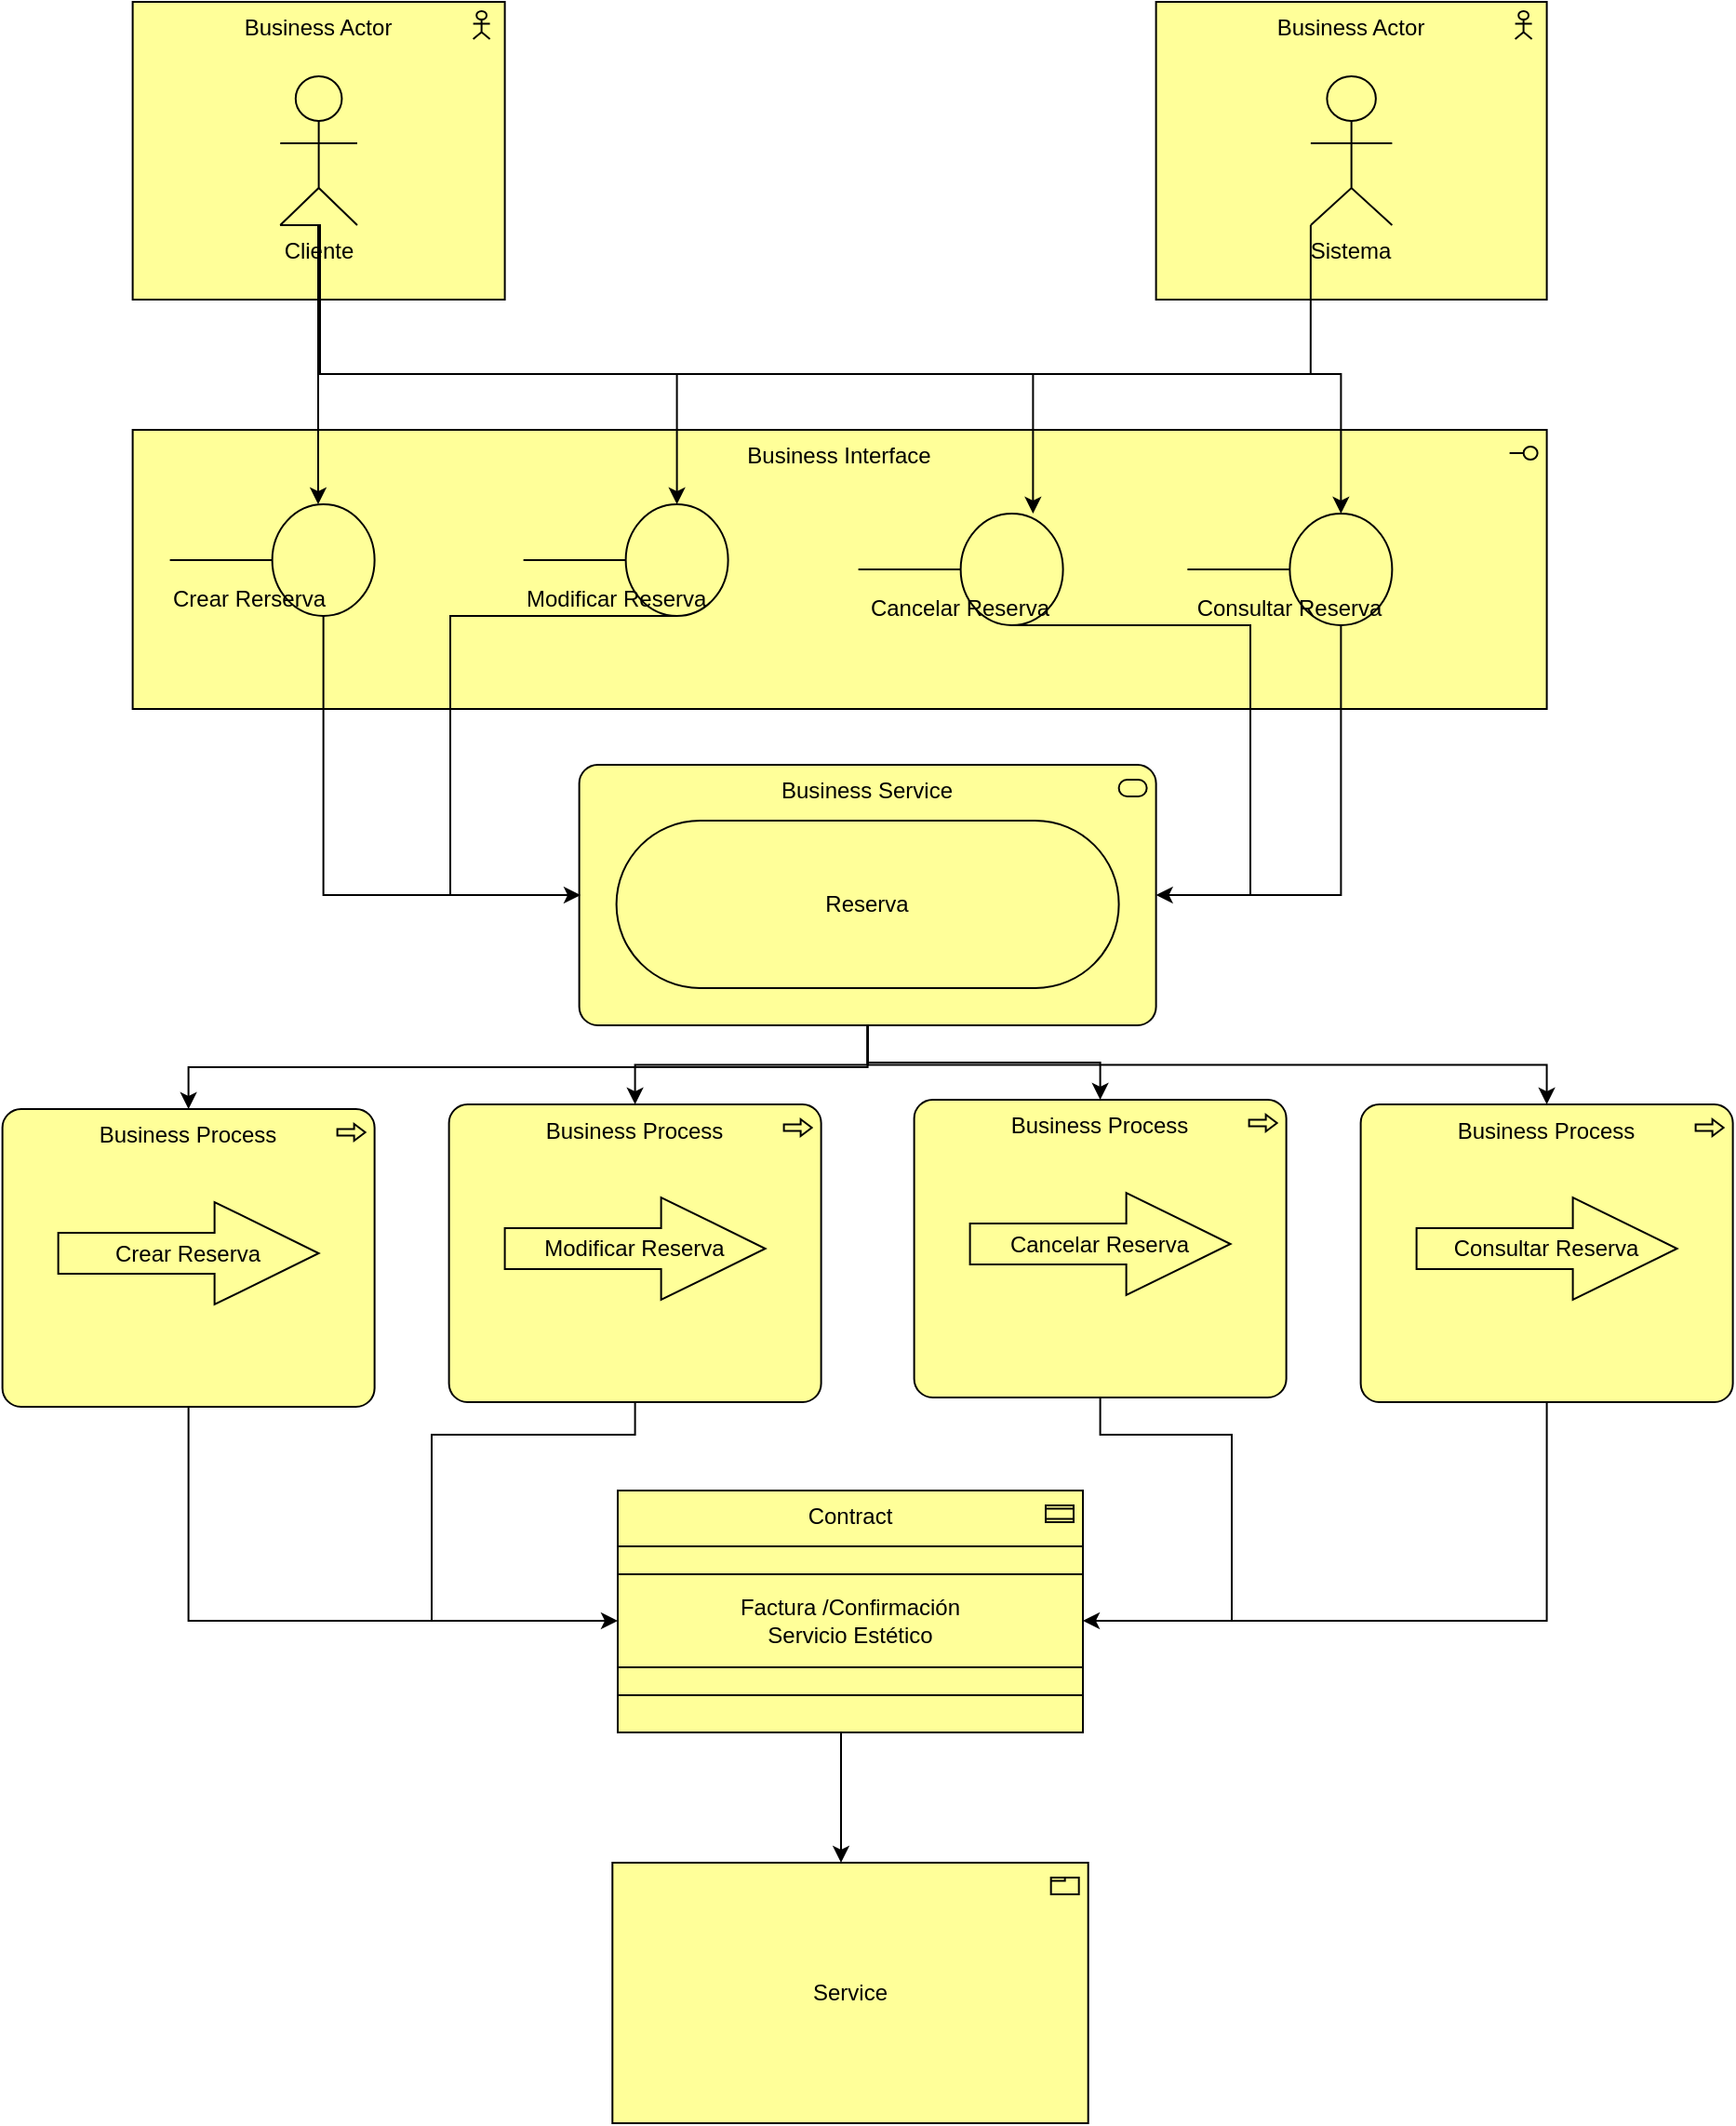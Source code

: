 <mxfile version="24.7.6">
  <diagram name="Página-1" id="e6W-qwOz4ey6J4i3phmj">
    <mxGraphModel dx="1009" dy="542" grid="1" gridSize="10" guides="1" tooltips="1" connect="1" arrows="1" fold="1" page="1" pageScale="1" pageWidth="827" pageHeight="1169" math="0" shadow="0">
      <root>
        <mxCell id="0" />
        <mxCell id="1" parent="0" />
        <mxCell id="VzjEWnb-Xxrdp4hf1GL4-5" value="Business Actor" style="html=1;outlineConnect=0;whiteSpace=wrap;fillColor=#ffff99;shape=mxgraph.archimate3.application;appType=actor;archiType=square;verticalAlign=top;" vertex="1" parent="1">
          <mxGeometry x="669.31" y="10" width="210" height="160" as="geometry" />
        </mxCell>
        <mxCell id="VzjEWnb-Xxrdp4hf1GL4-35" style="edgeStyle=orthogonalEdgeStyle;rounded=0;orthogonalLoop=1;jettySize=auto;html=1;exitX=0;exitY=1;exitDx=0;exitDy=0;exitPerimeter=0;startArrow=none;startFill=0;endArrow=none;endFill=0;" edge="1" parent="1" source="VzjEWnb-Xxrdp4hf1GL4-4">
          <mxGeometry relative="1" as="geometry">
            <mxPoint x="730" y="210" as="targetPoint" />
            <Array as="points">
              <mxPoint x="752" y="210" />
            </Array>
          </mxGeometry>
        </mxCell>
        <mxCell id="VzjEWnb-Xxrdp4hf1GL4-4" value="Sistema" style="html=1;outlineConnect=0;whiteSpace=wrap;fillColor=#ffff99;verticalLabelPosition=bottom;verticalAlign=top;align=center;shape=mxgraph.archimate3.actor;" vertex="1" parent="1">
          <mxGeometry x="752.44" y="50" width="43.75" height="80" as="geometry" />
        </mxCell>
        <mxCell id="VzjEWnb-Xxrdp4hf1GL4-7" value="Business Actor" style="html=1;outlineConnect=0;whiteSpace=wrap;fillColor=#ffff99;shape=mxgraph.archimate3.application;appType=actor;archiType=square;verticalAlign=top;" vertex="1" parent="1">
          <mxGeometry x="119.31" y="10" width="200" height="160" as="geometry" />
        </mxCell>
        <mxCell id="VzjEWnb-Xxrdp4hf1GL4-8" value="Cliente" style="html=1;outlineConnect=0;whiteSpace=wrap;fillColor=#ffff99;verticalLabelPosition=bottom;verticalAlign=top;align=center;shape=mxgraph.archimate3.actor;" vertex="1" parent="1">
          <mxGeometry x="198.62" y="50" width="41.38" height="80" as="geometry" />
        </mxCell>
        <mxCell id="VzjEWnb-Xxrdp4hf1GL4-10" value="Business Interface" style="html=1;outlineConnect=0;whiteSpace=wrap;fillColor=#ffff99;shape=mxgraph.archimate3.application;appType=interface;archiType=square;verticalAlign=top;fontColor=default;" vertex="1" parent="1">
          <mxGeometry x="119.31" y="240" width="760" height="150" as="geometry" />
        </mxCell>
        <mxCell id="VzjEWnb-Xxrdp4hf1GL4-11" value="Crear Rerserva" style="html=1;outlineConnect=0;whiteSpace=wrap;fillColor=#ffff99;shape=mxgraph.archimate3.interface;align=left;verticalAlign=bottom;fontColor=#000000;" vertex="1" parent="1">
          <mxGeometry x="139.31" y="280" width="110" height="60" as="geometry" />
        </mxCell>
        <mxCell id="VzjEWnb-Xxrdp4hf1GL4-37" style="edgeStyle=orthogonalEdgeStyle;rounded=0;orthogonalLoop=1;jettySize=auto;html=1;exitX=0.75;exitY=1;exitDx=0;exitDy=0;exitPerimeter=0;endArrow=none;endFill=0;" edge="1" parent="1" source="VzjEWnb-Xxrdp4hf1GL4-12">
          <mxGeometry relative="1" as="geometry">
            <mxPoint x="720" y="490" as="targetPoint" />
            <Array as="points">
              <mxPoint x="720" y="345" />
            </Array>
          </mxGeometry>
        </mxCell>
        <mxCell id="VzjEWnb-Xxrdp4hf1GL4-12" value="Cancelar Reserva" style="html=1;outlineConnect=0;whiteSpace=wrap;fillColor=#ffff99;shape=mxgraph.archimate3.interface;verticalAlign=bottom;" vertex="1" parent="1">
          <mxGeometry x="509.31" y="285" width="110" height="60" as="geometry" />
        </mxCell>
        <mxCell id="VzjEWnb-Xxrdp4hf1GL4-39" style="edgeStyle=orthogonalEdgeStyle;rounded=0;orthogonalLoop=1;jettySize=auto;html=1;exitX=0.75;exitY=1;exitDx=0;exitDy=0;exitPerimeter=0;endArrow=none;endFill=0;" edge="1" parent="1" source="VzjEWnb-Xxrdp4hf1GL4-13">
          <mxGeometry relative="1" as="geometry">
            <mxPoint x="290" y="490" as="targetPoint" />
            <Array as="points">
              <mxPoint x="290" y="340" />
            </Array>
          </mxGeometry>
        </mxCell>
        <mxCell id="VzjEWnb-Xxrdp4hf1GL4-13" value="Modificar Reserva" style="html=1;outlineConnect=0;whiteSpace=wrap;fillColor=#ffff99;shape=mxgraph.archimate3.interface;align=left;verticalAlign=bottom;" vertex="1" parent="1">
          <mxGeometry x="329.31" y="280" width="110" height="60" as="geometry" />
        </mxCell>
        <mxCell id="VzjEWnb-Xxrdp4hf1GL4-36" style="edgeStyle=orthogonalEdgeStyle;rounded=0;orthogonalLoop=1;jettySize=auto;html=1;exitX=0.75;exitY=1;exitDx=0;exitDy=0;exitPerimeter=0;" edge="1" parent="1" source="VzjEWnb-Xxrdp4hf1GL4-14" target="VzjEWnb-Xxrdp4hf1GL4-15">
          <mxGeometry relative="1" as="geometry">
            <Array as="points">
              <mxPoint x="769" y="490" />
            </Array>
          </mxGeometry>
        </mxCell>
        <mxCell id="VzjEWnb-Xxrdp4hf1GL4-14" value="Consultar Reserva" style="html=1;outlineConnect=0;whiteSpace=wrap;fillColor=#ffff99;shape=mxgraph.archimate3.interface;verticalAlign=bottom;" vertex="1" parent="1">
          <mxGeometry x="686.19" y="285" width="110" height="60" as="geometry" />
        </mxCell>
        <mxCell id="VzjEWnb-Xxrdp4hf1GL4-42" style="edgeStyle=orthogonalEdgeStyle;rounded=0;orthogonalLoop=1;jettySize=auto;html=1;exitX=0.5;exitY=1;exitDx=0;exitDy=0;exitPerimeter=0;" edge="1" parent="1" source="VzjEWnb-Xxrdp4hf1GL4-15" target="VzjEWnb-Xxrdp4hf1GL4-25">
          <mxGeometry relative="1" as="geometry" />
        </mxCell>
        <mxCell id="VzjEWnb-Xxrdp4hf1GL4-43" style="edgeStyle=orthogonalEdgeStyle;rounded=0;orthogonalLoop=1;jettySize=auto;html=1;exitX=0.5;exitY=1;exitDx=0;exitDy=0;exitPerimeter=0;" edge="1" parent="1" source="VzjEWnb-Xxrdp4hf1GL4-15" target="VzjEWnb-Xxrdp4hf1GL4-27">
          <mxGeometry relative="1" as="geometry" />
        </mxCell>
        <mxCell id="VzjEWnb-Xxrdp4hf1GL4-15" value="Business Service" style="html=1;outlineConnect=0;whiteSpace=wrap;fillColor=#ffff99;shape=mxgraph.archimate3.application;appType=serv;archiType=rounded;verticalAlign=top;" vertex="1" parent="1">
          <mxGeometry x="359.31" y="420" width="310" height="140" as="geometry" />
        </mxCell>
        <mxCell id="VzjEWnb-Xxrdp4hf1GL4-18" value="Reserva" style="html=1;outlineConnect=0;whiteSpace=wrap;fillColor=#ffff99;shape=mxgraph.archimate3.service;" vertex="1" parent="1">
          <mxGeometry x="379.31" y="450" width="270" height="90" as="geometry" />
        </mxCell>
        <mxCell id="VzjEWnb-Xxrdp4hf1GL4-50" style="edgeStyle=orthogonalEdgeStyle;rounded=0;orthogonalLoop=1;jettySize=auto;html=1;exitX=0.5;exitY=1;exitDx=0;exitDy=0;exitPerimeter=0;" edge="1" parent="1" source="VzjEWnb-Xxrdp4hf1GL4-19" target="VzjEWnb-Xxrdp4hf1GL4-29">
          <mxGeometry relative="1" as="geometry">
            <Array as="points">
              <mxPoint x="500" y="940" />
            </Array>
          </mxGeometry>
        </mxCell>
        <mxCell id="VzjEWnb-Xxrdp4hf1GL4-19" value="Contract" style="html=1;outlineConnect=0;whiteSpace=wrap;fillColor=#ffff99;shape=mxgraph.archimate3.application;appType=contract;archiType=square;verticalAlign=top;" vertex="1" parent="1">
          <mxGeometry x="380" y="810" width="250" height="130" as="geometry" />
        </mxCell>
        <mxCell id="VzjEWnb-Xxrdp4hf1GL4-20" value="Factura /Confirmación&lt;div&gt;Servicio Estético&lt;/div&gt;" style="html=1;outlineConnect=0;whiteSpace=wrap;fillColor=#ffff99;shape=mxgraph.archimate3.contract;" vertex="1" parent="1">
          <mxGeometry x="380" y="840" width="250" height="80" as="geometry" />
        </mxCell>
        <mxCell id="VzjEWnb-Xxrdp4hf1GL4-21" value="Business Process" style="html=1;outlineConnect=0;whiteSpace=wrap;fillColor=#ffff99;shape=mxgraph.archimate3.application;appType=proc;archiType=rounded;verticalAlign=top;" vertex="1" parent="1">
          <mxGeometry x="49.31" y="605" width="200" height="160" as="geometry" />
        </mxCell>
        <mxCell id="VzjEWnb-Xxrdp4hf1GL4-22" value="Crear Reserva" style="html=1;outlineConnect=0;whiteSpace=wrap;fillColor=#ffff99;shape=mxgraph.archimate3.process;" vertex="1" parent="1">
          <mxGeometry x="79.31" y="655" width="140" height="55" as="geometry" />
        </mxCell>
        <mxCell id="VzjEWnb-Xxrdp4hf1GL4-45" style="edgeStyle=orthogonalEdgeStyle;rounded=0;orthogonalLoop=1;jettySize=auto;html=1;exitX=0.5;exitY=1;exitDx=0;exitDy=0;exitPerimeter=0;endArrow=none;endFill=0;" edge="1" parent="1" source="VzjEWnb-Xxrdp4hf1GL4-23">
          <mxGeometry relative="1" as="geometry">
            <mxPoint x="280" y="880" as="targetPoint" />
            <Array as="points">
              <mxPoint x="389" y="780" />
              <mxPoint x="280" y="780" />
            </Array>
          </mxGeometry>
        </mxCell>
        <mxCell id="VzjEWnb-Xxrdp4hf1GL4-23" value="Business Process" style="html=1;outlineConnect=0;whiteSpace=wrap;fillColor=#ffff99;shape=mxgraph.archimate3.application;appType=proc;archiType=rounded;verticalAlign=top;" vertex="1" parent="1">
          <mxGeometry x="289.31" y="602.5" width="200" height="160" as="geometry" />
        </mxCell>
        <mxCell id="VzjEWnb-Xxrdp4hf1GL4-24" value="Modificar Reserva" style="html=1;outlineConnect=0;whiteSpace=wrap;fillColor=#ffff99;shape=mxgraph.archimate3.process;" vertex="1" parent="1">
          <mxGeometry x="319.31" y="652.5" width="140" height="55" as="geometry" />
        </mxCell>
        <mxCell id="VzjEWnb-Xxrdp4hf1GL4-47" style="edgeStyle=orthogonalEdgeStyle;rounded=0;orthogonalLoop=1;jettySize=auto;html=1;exitX=0.5;exitY=1;exitDx=0;exitDy=0;exitPerimeter=0;endArrow=none;endFill=0;" edge="1" parent="1" source="VzjEWnb-Xxrdp4hf1GL4-25">
          <mxGeometry relative="1" as="geometry">
            <mxPoint x="710" y="880" as="targetPoint" />
            <Array as="points">
              <mxPoint x="639" y="780" />
              <mxPoint x="710" y="780" />
            </Array>
          </mxGeometry>
        </mxCell>
        <mxCell id="VzjEWnb-Xxrdp4hf1GL4-25" value="Business Process" style="html=1;outlineConnect=0;whiteSpace=wrap;fillColor=#ffff99;shape=mxgraph.archimate3.application;appType=proc;archiType=rounded;verticalAlign=top;" vertex="1" parent="1">
          <mxGeometry x="539.31" y="600" width="200" height="160" as="geometry" />
        </mxCell>
        <mxCell id="VzjEWnb-Xxrdp4hf1GL4-26" value="Cancelar Reserva" style="html=1;outlineConnect=0;whiteSpace=wrap;fillColor=#ffff99;shape=mxgraph.archimate3.process;" vertex="1" parent="1">
          <mxGeometry x="569.31" y="650" width="140" height="55" as="geometry" />
        </mxCell>
        <mxCell id="VzjEWnb-Xxrdp4hf1GL4-27" value="Business Process" style="html=1;outlineConnect=0;whiteSpace=wrap;fillColor=#ffff99;shape=mxgraph.archimate3.application;appType=proc;archiType=rounded;verticalAlign=top;" vertex="1" parent="1">
          <mxGeometry x="779.31" y="602.5" width="200" height="160" as="geometry" />
        </mxCell>
        <mxCell id="VzjEWnb-Xxrdp4hf1GL4-28" value="Consultar Reserva" style="html=1;outlineConnect=0;whiteSpace=wrap;fillColor=#ffff99;shape=mxgraph.archimate3.process;" vertex="1" parent="1">
          <mxGeometry x="809.31" y="652.5" width="140" height="55" as="geometry" />
        </mxCell>
        <mxCell id="VzjEWnb-Xxrdp4hf1GL4-29" value="Service" style="html=1;outlineConnect=0;whiteSpace=wrap;fillColor=#ffff99;shape=mxgraph.archimate3.application;appType=product;archiType=square;" vertex="1" parent="1">
          <mxGeometry x="377.15" y="1010" width="255.69" height="140" as="geometry" />
        </mxCell>
        <mxCell id="VzjEWnb-Xxrdp4hf1GL4-30" style="edgeStyle=orthogonalEdgeStyle;rounded=0;orthogonalLoop=1;jettySize=auto;html=1;exitX=0;exitY=1;exitDx=0;exitDy=0;exitPerimeter=0;" edge="1" parent="1" source="VzjEWnb-Xxrdp4hf1GL4-8" target="VzjEWnb-Xxrdp4hf1GL4-11">
          <mxGeometry relative="1" as="geometry">
            <Array as="points">
              <mxPoint x="219" y="130" />
            </Array>
          </mxGeometry>
        </mxCell>
        <mxCell id="VzjEWnb-Xxrdp4hf1GL4-31" style="edgeStyle=orthogonalEdgeStyle;rounded=0;orthogonalLoop=1;jettySize=auto;html=1;exitX=0;exitY=1;exitDx=0;exitDy=0;exitPerimeter=0;entryX=0.75;entryY=0;entryDx=0;entryDy=0;entryPerimeter=0;" edge="1" parent="1" source="VzjEWnb-Xxrdp4hf1GL4-8" target="VzjEWnb-Xxrdp4hf1GL4-13">
          <mxGeometry relative="1" as="geometry">
            <Array as="points">
              <mxPoint x="219" y="130" />
              <mxPoint x="219" y="210" />
              <mxPoint x="412" y="210" />
            </Array>
          </mxGeometry>
        </mxCell>
        <mxCell id="VzjEWnb-Xxrdp4hf1GL4-32" style="edgeStyle=orthogonalEdgeStyle;rounded=0;orthogonalLoop=1;jettySize=auto;html=1;exitX=0;exitY=1;exitDx=0;exitDy=0;exitPerimeter=0;entryX=0.75;entryY=0;entryDx=0;entryDy=0;entryPerimeter=0;" edge="1" parent="1">
          <mxGeometry relative="1" as="geometry">
            <mxPoint x="210.0" y="130" as="sourcePoint" />
            <mxPoint x="603.19" y="285" as="targetPoint" />
            <Array as="points">
              <mxPoint x="220" y="130" />
              <mxPoint x="220" y="210" />
              <mxPoint x="603" y="210" />
            </Array>
          </mxGeometry>
        </mxCell>
        <mxCell id="VzjEWnb-Xxrdp4hf1GL4-33" style="edgeStyle=orthogonalEdgeStyle;rounded=0;orthogonalLoop=1;jettySize=auto;html=1;exitX=0;exitY=1;exitDx=0;exitDy=0;exitPerimeter=0;entryX=0.75;entryY=0;entryDx=0;entryDy=0;entryPerimeter=0;" edge="1" parent="1" source="VzjEWnb-Xxrdp4hf1GL4-8" target="VzjEWnb-Xxrdp4hf1GL4-14">
          <mxGeometry relative="1" as="geometry">
            <Array as="points">
              <mxPoint x="219" y="130" />
              <mxPoint x="219" y="210" />
              <mxPoint x="769" y="210" />
            </Array>
          </mxGeometry>
        </mxCell>
        <mxCell id="VzjEWnb-Xxrdp4hf1GL4-38" style="edgeStyle=orthogonalEdgeStyle;rounded=0;orthogonalLoop=1;jettySize=auto;html=1;exitX=0.75;exitY=1;exitDx=0;exitDy=0;exitPerimeter=0;" edge="1" parent="1" source="VzjEWnb-Xxrdp4hf1GL4-11">
          <mxGeometry relative="1" as="geometry">
            <mxPoint x="360" y="490" as="targetPoint" />
            <Array as="points">
              <mxPoint x="222" y="490" />
              <mxPoint x="359" y="490" />
            </Array>
          </mxGeometry>
        </mxCell>
        <mxCell id="VzjEWnb-Xxrdp4hf1GL4-40" style="edgeStyle=orthogonalEdgeStyle;rounded=0;orthogonalLoop=1;jettySize=auto;html=1;exitX=0.5;exitY=1;exitDx=0;exitDy=0;exitPerimeter=0;entryX=0.5;entryY=0;entryDx=0;entryDy=0;entryPerimeter=0;" edge="1" parent="1" source="VzjEWnb-Xxrdp4hf1GL4-15" target="VzjEWnb-Xxrdp4hf1GL4-21">
          <mxGeometry relative="1" as="geometry" />
        </mxCell>
        <mxCell id="VzjEWnb-Xxrdp4hf1GL4-41" style="edgeStyle=orthogonalEdgeStyle;rounded=0;orthogonalLoop=1;jettySize=auto;html=1;exitX=0.5;exitY=1;exitDx=0;exitDy=0;exitPerimeter=0;entryX=0.5;entryY=0;entryDx=0;entryDy=0;entryPerimeter=0;" edge="1" parent="1" source="VzjEWnb-Xxrdp4hf1GL4-15" target="VzjEWnb-Xxrdp4hf1GL4-23">
          <mxGeometry relative="1" as="geometry" />
        </mxCell>
        <mxCell id="VzjEWnb-Xxrdp4hf1GL4-44" style="edgeStyle=orthogonalEdgeStyle;rounded=0;orthogonalLoop=1;jettySize=auto;html=1;exitX=0.5;exitY=1;exitDx=0;exitDy=0;exitPerimeter=0;entryX=0;entryY=0.5;entryDx=0;entryDy=0;entryPerimeter=0;" edge="1" parent="1" source="VzjEWnb-Xxrdp4hf1GL4-21" target="VzjEWnb-Xxrdp4hf1GL4-20">
          <mxGeometry relative="1" as="geometry" />
        </mxCell>
        <mxCell id="VzjEWnb-Xxrdp4hf1GL4-46" style="edgeStyle=orthogonalEdgeStyle;rounded=0;orthogonalLoop=1;jettySize=auto;html=1;exitX=0.5;exitY=1;exitDx=0;exitDy=0;exitPerimeter=0;entryX=1;entryY=0.5;entryDx=0;entryDy=0;entryPerimeter=0;" edge="1" parent="1" source="VzjEWnb-Xxrdp4hf1GL4-27" target="VzjEWnb-Xxrdp4hf1GL4-20">
          <mxGeometry relative="1" as="geometry" />
        </mxCell>
      </root>
    </mxGraphModel>
  </diagram>
</mxfile>

